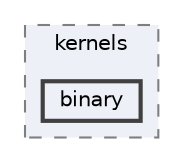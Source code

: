 digraph "/home/runner/work/machine-learning-compilers/machine-learning-compilers/src/kernels/binary"
{
 // LATEX_PDF_SIZE
  bgcolor="transparent";
  edge [fontname=Helvetica,fontsize=10,labelfontname=Helvetica,labelfontsize=10];
  node [fontname=Helvetica,fontsize=10,shape=box,height=0.2,width=0.4];
  compound=true
  subgraph clusterdir_40856f0cdd4bcafd28810d9265a200f7 {
    graph [ bgcolor="#edf0f7", pencolor="grey50", label="kernels", fontname=Helvetica,fontsize=10 style="filled,dashed", URL="dir_40856f0cdd4bcafd28810d9265a200f7.html",tooltip=""]
  dir_25b3e6eebcd20c11c6d0f8a243e65f4b [label="binary", fillcolor="#edf0f7", color="grey25", style="filled,bold", URL="dir_25b3e6eebcd20c11c6d0f8a243e65f4b.html",tooltip=""];
  }
}
